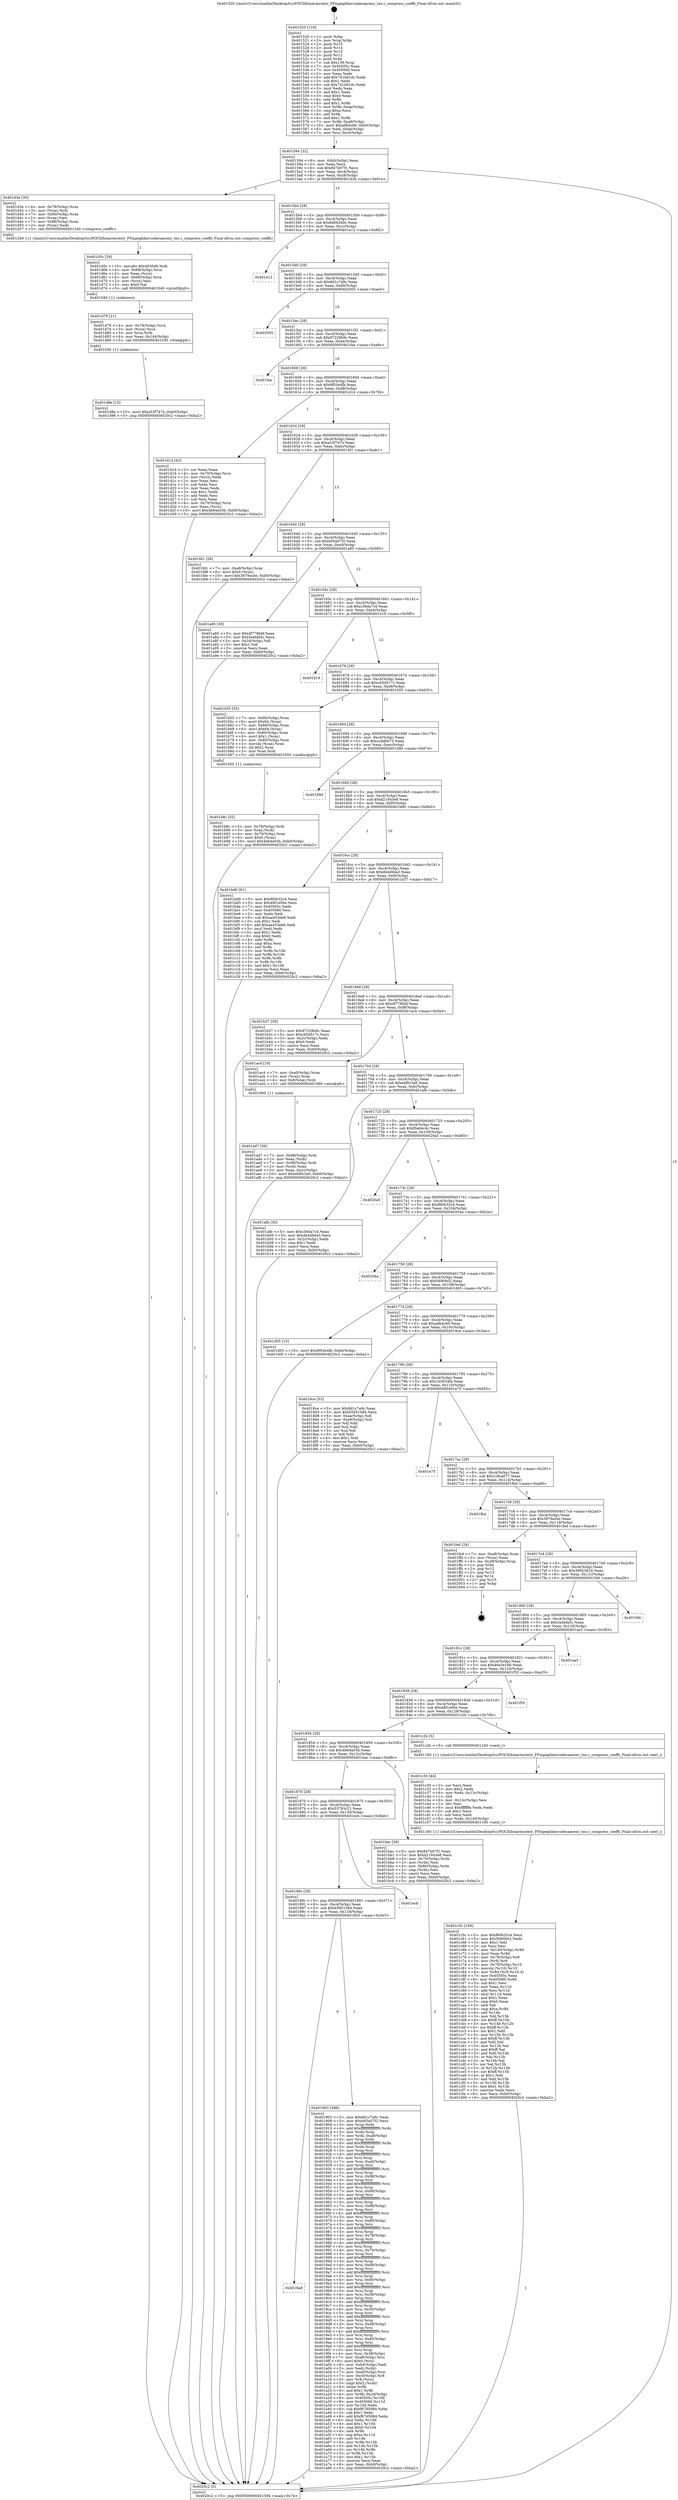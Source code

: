 digraph "0x401520" {
  label = "0x401520 (/mnt/c/Users/mathe/Desktop/tcc/POCII/binaries/extr_FFmpeglibavcodecaacenc_tns.c_compress_coeffs_Final-ollvm.out::main(0))"
  labelloc = "t"
  node[shape=record]

  Entry [label="",width=0.3,height=0.3,shape=circle,fillcolor=black,style=filled]
  "0x401594" [label="{
     0x401594 [32]\l
     | [instrs]\l
     &nbsp;&nbsp;0x401594 \<+6\>: mov -0xb0(%rbp),%eax\l
     &nbsp;&nbsp;0x40159a \<+2\>: mov %eax,%ecx\l
     &nbsp;&nbsp;0x40159c \<+6\>: sub $0x847b07f1,%ecx\l
     &nbsp;&nbsp;0x4015a2 \<+6\>: mov %eax,-0xc4(%rbp)\l
     &nbsp;&nbsp;0x4015a8 \<+6\>: mov %ecx,-0xc8(%rbp)\l
     &nbsp;&nbsp;0x4015ae \<+6\>: je 0000000000401d3e \<main+0x81e\>\l
  }"]
  "0x401d3e" [label="{
     0x401d3e [30]\l
     | [instrs]\l
     &nbsp;&nbsp;0x401d3e \<+4\>: mov -0x78(%rbp),%rax\l
     &nbsp;&nbsp;0x401d42 \<+3\>: mov (%rax),%rdi\l
     &nbsp;&nbsp;0x401d45 \<+7\>: mov -0x90(%rbp),%rax\l
     &nbsp;&nbsp;0x401d4c \<+2\>: mov (%rax),%esi\l
     &nbsp;&nbsp;0x401d4e \<+7\>: mov -0x88(%rbp),%rax\l
     &nbsp;&nbsp;0x401d55 \<+2\>: mov (%rax),%edx\l
     &nbsp;&nbsp;0x401d57 \<+5\>: call 0000000000401240 \<compress_coeffs\>\l
     | [calls]\l
     &nbsp;&nbsp;0x401240 \{1\} (/mnt/c/Users/mathe/Desktop/tcc/POCII/binaries/extr_FFmpeglibavcodecaacenc_tns.c_compress_coeffs_Final-ollvm.out::compress_coeffs)\l
  }"]
  "0x4015b4" [label="{
     0x4015b4 [28]\l
     | [instrs]\l
     &nbsp;&nbsp;0x4015b4 \<+5\>: jmp 00000000004015b9 \<main+0x99\>\l
     &nbsp;&nbsp;0x4015b9 \<+6\>: mov -0xc4(%rbp),%eax\l
     &nbsp;&nbsp;0x4015bf \<+5\>: sub $0x8d062b9c,%eax\l
     &nbsp;&nbsp;0x4015c4 \<+6\>: mov %eax,-0xcc(%rbp)\l
     &nbsp;&nbsp;0x4015ca \<+6\>: je 0000000000401e12 \<main+0x8f2\>\l
  }"]
  Exit [label="",width=0.3,height=0.3,shape=circle,fillcolor=black,style=filled,peripheries=2]
  "0x401e12" [label="{
     0x401e12\l
  }", style=dashed]
  "0x4015d0" [label="{
     0x4015d0 [28]\l
     | [instrs]\l
     &nbsp;&nbsp;0x4015d0 \<+5\>: jmp 00000000004015d5 \<main+0xb5\>\l
     &nbsp;&nbsp;0x4015d5 \<+6\>: mov -0xc4(%rbp),%eax\l
     &nbsp;&nbsp;0x4015db \<+5\>: sub $0x8d1c7a9c,%eax\l
     &nbsp;&nbsp;0x4015e0 \<+6\>: mov %eax,-0xd0(%rbp)\l
     &nbsp;&nbsp;0x4015e6 \<+6\>: je 0000000000402005 \<main+0xae5\>\l
  }"]
  "0x401d8e" [label="{
     0x401d8e [15]\l
     | [instrs]\l
     &nbsp;&nbsp;0x401d8e \<+10\>: movl $0xa53f747e,-0xb0(%rbp)\l
     &nbsp;&nbsp;0x401d98 \<+5\>: jmp 00000000004020c2 \<main+0xba2\>\l
  }"]
  "0x402005" [label="{
     0x402005\l
  }", style=dashed]
  "0x4015ec" [label="{
     0x4015ec [28]\l
     | [instrs]\l
     &nbsp;&nbsp;0x4015ec \<+5\>: jmp 00000000004015f1 \<main+0xd1\>\l
     &nbsp;&nbsp;0x4015f1 \<+6\>: mov -0xc4(%rbp),%eax\l
     &nbsp;&nbsp;0x4015f7 \<+5\>: sub $0x97229b9c,%eax\l
     &nbsp;&nbsp;0x4015fc \<+6\>: mov %eax,-0xd4(%rbp)\l
     &nbsp;&nbsp;0x401602 \<+6\>: je 0000000000401fae \<main+0xa8e\>\l
  }"]
  "0x401d79" [label="{
     0x401d79 [21]\l
     | [instrs]\l
     &nbsp;&nbsp;0x401d79 \<+4\>: mov -0x78(%rbp),%rcx\l
     &nbsp;&nbsp;0x401d7d \<+3\>: mov (%rcx),%rcx\l
     &nbsp;&nbsp;0x401d80 \<+3\>: mov %rcx,%rdi\l
     &nbsp;&nbsp;0x401d83 \<+6\>: mov %eax,-0x144(%rbp)\l
     &nbsp;&nbsp;0x401d89 \<+5\>: call 0000000000401030 \<free@plt\>\l
     | [calls]\l
     &nbsp;&nbsp;0x401030 \{1\} (unknown)\l
  }"]
  "0x401fae" [label="{
     0x401fae\l
  }", style=dashed]
  "0x401608" [label="{
     0x401608 [28]\l
     | [instrs]\l
     &nbsp;&nbsp;0x401608 \<+5\>: jmp 000000000040160d \<main+0xed\>\l
     &nbsp;&nbsp;0x40160d \<+6\>: mov -0xc4(%rbp),%eax\l
     &nbsp;&nbsp;0x401613 \<+5\>: sub $0x9f03e4fb,%eax\l
     &nbsp;&nbsp;0x401618 \<+6\>: mov %eax,-0xd8(%rbp)\l
     &nbsp;&nbsp;0x40161e \<+6\>: je 0000000000401d14 \<main+0x7f4\>\l
  }"]
  "0x401d5c" [label="{
     0x401d5c [29]\l
     | [instrs]\l
     &nbsp;&nbsp;0x401d5c \<+10\>: movabs $0x4030d6,%rdi\l
     &nbsp;&nbsp;0x401d66 \<+4\>: mov -0x68(%rbp),%rcx\l
     &nbsp;&nbsp;0x401d6a \<+2\>: mov %eax,(%rcx)\l
     &nbsp;&nbsp;0x401d6c \<+4\>: mov -0x68(%rbp),%rcx\l
     &nbsp;&nbsp;0x401d70 \<+2\>: mov (%rcx),%esi\l
     &nbsp;&nbsp;0x401d72 \<+2\>: mov $0x0,%al\l
     &nbsp;&nbsp;0x401d74 \<+5\>: call 0000000000401040 \<printf@plt\>\l
     | [calls]\l
     &nbsp;&nbsp;0x401040 \{1\} (unknown)\l
  }"]
  "0x401d14" [label="{
     0x401d14 [42]\l
     | [instrs]\l
     &nbsp;&nbsp;0x401d14 \<+2\>: xor %eax,%eax\l
     &nbsp;&nbsp;0x401d16 \<+4\>: mov -0x70(%rbp),%rcx\l
     &nbsp;&nbsp;0x401d1a \<+2\>: mov (%rcx),%edx\l
     &nbsp;&nbsp;0x401d1c \<+2\>: mov %eax,%esi\l
     &nbsp;&nbsp;0x401d1e \<+2\>: sub %edx,%esi\l
     &nbsp;&nbsp;0x401d20 \<+2\>: mov %eax,%edx\l
     &nbsp;&nbsp;0x401d22 \<+3\>: sub $0x1,%edx\l
     &nbsp;&nbsp;0x401d25 \<+2\>: add %edx,%esi\l
     &nbsp;&nbsp;0x401d27 \<+2\>: sub %esi,%eax\l
     &nbsp;&nbsp;0x401d29 \<+4\>: mov -0x70(%rbp),%rcx\l
     &nbsp;&nbsp;0x401d2d \<+2\>: mov %eax,(%rcx)\l
     &nbsp;&nbsp;0x401d2f \<+10\>: movl $0x4b64a03b,-0xb0(%rbp)\l
     &nbsp;&nbsp;0x401d39 \<+5\>: jmp 00000000004020c2 \<main+0xba2\>\l
  }"]
  "0x401624" [label="{
     0x401624 [28]\l
     | [instrs]\l
     &nbsp;&nbsp;0x401624 \<+5\>: jmp 0000000000401629 \<main+0x109\>\l
     &nbsp;&nbsp;0x401629 \<+6\>: mov -0xc4(%rbp),%eax\l
     &nbsp;&nbsp;0x40162f \<+5\>: sub $0xa53f747e,%eax\l
     &nbsp;&nbsp;0x401634 \<+6\>: mov %eax,-0xdc(%rbp)\l
     &nbsp;&nbsp;0x40163a \<+6\>: je 0000000000401fd1 \<main+0xab1\>\l
  }"]
  "0x401c5c" [label="{
     0x401c5c [169]\l
     | [instrs]\l
     &nbsp;&nbsp;0x401c5c \<+5\>: mov $0xf60632c4,%ecx\l
     &nbsp;&nbsp;0x401c61 \<+5\>: mov $0x5690b02,%edx\l
     &nbsp;&nbsp;0x401c66 \<+3\>: mov $0x1,%dil\l
     &nbsp;&nbsp;0x401c69 \<+2\>: xor %esi,%esi\l
     &nbsp;&nbsp;0x401c6b \<+7\>: mov -0x140(%rbp),%r8d\l
     &nbsp;&nbsp;0x401c72 \<+4\>: imul %eax,%r8d\l
     &nbsp;&nbsp;0x401c76 \<+4\>: mov -0x78(%rbp),%r9\l
     &nbsp;&nbsp;0x401c7a \<+3\>: mov (%r9),%r9\l
     &nbsp;&nbsp;0x401c7d \<+4\>: mov -0x70(%rbp),%r10\l
     &nbsp;&nbsp;0x401c81 \<+3\>: movslq (%r10),%r10\l
     &nbsp;&nbsp;0x401c84 \<+4\>: mov %r8d,(%r9,%r10,4)\l
     &nbsp;&nbsp;0x401c88 \<+7\>: mov 0x40505c,%eax\l
     &nbsp;&nbsp;0x401c8f \<+8\>: mov 0x405060,%r8d\l
     &nbsp;&nbsp;0x401c97 \<+3\>: sub $0x1,%esi\l
     &nbsp;&nbsp;0x401c9a \<+3\>: mov %eax,%r11d\l
     &nbsp;&nbsp;0x401c9d \<+3\>: add %esi,%r11d\l
     &nbsp;&nbsp;0x401ca0 \<+4\>: imul %r11d,%eax\l
     &nbsp;&nbsp;0x401ca4 \<+3\>: and $0x1,%eax\l
     &nbsp;&nbsp;0x401ca7 \<+3\>: cmp $0x0,%eax\l
     &nbsp;&nbsp;0x401caa \<+3\>: sete %bl\l
     &nbsp;&nbsp;0x401cad \<+4\>: cmp $0xa,%r8d\l
     &nbsp;&nbsp;0x401cb1 \<+4\>: setl %r14b\l
     &nbsp;&nbsp;0x401cb5 \<+3\>: mov %bl,%r15b\l
     &nbsp;&nbsp;0x401cb8 \<+4\>: xor $0xff,%r15b\l
     &nbsp;&nbsp;0x401cbc \<+3\>: mov %r14b,%r12b\l
     &nbsp;&nbsp;0x401cbf \<+4\>: xor $0xff,%r12b\l
     &nbsp;&nbsp;0x401cc3 \<+4\>: xor $0x1,%dil\l
     &nbsp;&nbsp;0x401cc7 \<+3\>: mov %r15b,%r13b\l
     &nbsp;&nbsp;0x401cca \<+4\>: and $0xff,%r13b\l
     &nbsp;&nbsp;0x401cce \<+3\>: and %dil,%bl\l
     &nbsp;&nbsp;0x401cd1 \<+3\>: mov %r12b,%al\l
     &nbsp;&nbsp;0x401cd4 \<+2\>: and $0xff,%al\l
     &nbsp;&nbsp;0x401cd6 \<+3\>: and %dil,%r14b\l
     &nbsp;&nbsp;0x401cd9 \<+3\>: or %bl,%r13b\l
     &nbsp;&nbsp;0x401cdc \<+3\>: or %r14b,%al\l
     &nbsp;&nbsp;0x401cdf \<+3\>: xor %al,%r13b\l
     &nbsp;&nbsp;0x401ce2 \<+3\>: or %r12b,%r15b\l
     &nbsp;&nbsp;0x401ce5 \<+4\>: xor $0xff,%r15b\l
     &nbsp;&nbsp;0x401ce9 \<+4\>: or $0x1,%dil\l
     &nbsp;&nbsp;0x401ced \<+3\>: and %dil,%r15b\l
     &nbsp;&nbsp;0x401cf0 \<+3\>: or %r15b,%r13b\l
     &nbsp;&nbsp;0x401cf3 \<+4\>: test $0x1,%r13b\l
     &nbsp;&nbsp;0x401cf7 \<+3\>: cmovne %edx,%ecx\l
     &nbsp;&nbsp;0x401cfa \<+6\>: mov %ecx,-0xb0(%rbp)\l
     &nbsp;&nbsp;0x401d00 \<+5\>: jmp 00000000004020c2 \<main+0xba2\>\l
  }"]
  "0x401fd1" [label="{
     0x401fd1 [28]\l
     | [instrs]\l
     &nbsp;&nbsp;0x401fd1 \<+7\>: mov -0xa8(%rbp),%rax\l
     &nbsp;&nbsp;0x401fd8 \<+6\>: movl $0x0,(%rax)\l
     &nbsp;&nbsp;0x401fde \<+10\>: movl $0x3879acbe,-0xb0(%rbp)\l
     &nbsp;&nbsp;0x401fe8 \<+5\>: jmp 00000000004020c2 \<main+0xba2\>\l
  }"]
  "0x401640" [label="{
     0x401640 [28]\l
     | [instrs]\l
     &nbsp;&nbsp;0x401640 \<+5\>: jmp 0000000000401645 \<main+0x125\>\l
     &nbsp;&nbsp;0x401645 \<+6\>: mov -0xc4(%rbp),%eax\l
     &nbsp;&nbsp;0x40164b \<+5\>: sub $0xb05a07f2,%eax\l
     &nbsp;&nbsp;0x401650 \<+6\>: mov %eax,-0xe0(%rbp)\l
     &nbsp;&nbsp;0x401656 \<+6\>: je 0000000000401a85 \<main+0x565\>\l
  }"]
  "0x401c30" [label="{
     0x401c30 [44]\l
     | [instrs]\l
     &nbsp;&nbsp;0x401c30 \<+2\>: xor %ecx,%ecx\l
     &nbsp;&nbsp;0x401c32 \<+5\>: mov $0x2,%edx\l
     &nbsp;&nbsp;0x401c37 \<+6\>: mov %edx,-0x13c(%rbp)\l
     &nbsp;&nbsp;0x401c3d \<+1\>: cltd\l
     &nbsp;&nbsp;0x401c3e \<+6\>: mov -0x13c(%rbp),%esi\l
     &nbsp;&nbsp;0x401c44 \<+2\>: idiv %esi\l
     &nbsp;&nbsp;0x401c46 \<+6\>: imul $0xfffffffe,%edx,%edx\l
     &nbsp;&nbsp;0x401c4c \<+3\>: sub $0x1,%ecx\l
     &nbsp;&nbsp;0x401c4f \<+2\>: sub %ecx,%edx\l
     &nbsp;&nbsp;0x401c51 \<+6\>: mov %edx,-0x140(%rbp)\l
     &nbsp;&nbsp;0x401c57 \<+5\>: call 0000000000401160 \<next_i\>\l
     | [calls]\l
     &nbsp;&nbsp;0x401160 \{1\} (/mnt/c/Users/mathe/Desktop/tcc/POCII/binaries/extr_FFmpeglibavcodecaacenc_tns.c_compress_coeffs_Final-ollvm.out::next_i)\l
  }"]
  "0x401a85" [label="{
     0x401a85 [30]\l
     | [instrs]\l
     &nbsp;&nbsp;0x401a85 \<+5\>: mov $0xdf778bbf,%eax\l
     &nbsp;&nbsp;0x401a8a \<+5\>: mov $0x3a4bfa5c,%ecx\l
     &nbsp;&nbsp;0x401a8f \<+3\>: mov -0x2d(%rbp),%dl\l
     &nbsp;&nbsp;0x401a92 \<+3\>: test $0x1,%dl\l
     &nbsp;&nbsp;0x401a95 \<+3\>: cmovne %ecx,%eax\l
     &nbsp;&nbsp;0x401a98 \<+6\>: mov %eax,-0xb0(%rbp)\l
     &nbsp;&nbsp;0x401a9e \<+5\>: jmp 00000000004020c2 \<main+0xba2\>\l
  }"]
  "0x40165c" [label="{
     0x40165c [28]\l
     | [instrs]\l
     &nbsp;&nbsp;0x40165c \<+5\>: jmp 0000000000401661 \<main+0x141\>\l
     &nbsp;&nbsp;0x401661 \<+6\>: mov -0xc4(%rbp),%eax\l
     &nbsp;&nbsp;0x401667 \<+5\>: sub $0xc36da7c4,%eax\l
     &nbsp;&nbsp;0x40166c \<+6\>: mov %eax,-0xe4(%rbp)\l
     &nbsp;&nbsp;0x401672 \<+6\>: je 0000000000401b19 \<main+0x5f9\>\l
  }"]
  "0x401b8c" [label="{
     0x401b8c [32]\l
     | [instrs]\l
     &nbsp;&nbsp;0x401b8c \<+4\>: mov -0x78(%rbp),%rdi\l
     &nbsp;&nbsp;0x401b90 \<+3\>: mov %rax,(%rdi)\l
     &nbsp;&nbsp;0x401b93 \<+4\>: mov -0x70(%rbp),%rax\l
     &nbsp;&nbsp;0x401b97 \<+6\>: movl $0x0,(%rax)\l
     &nbsp;&nbsp;0x401b9d \<+10\>: movl $0x4b64a03b,-0xb0(%rbp)\l
     &nbsp;&nbsp;0x401ba7 \<+5\>: jmp 00000000004020c2 \<main+0xba2\>\l
  }"]
  "0x401b19" [label="{
     0x401b19\l
  }", style=dashed]
  "0x401678" [label="{
     0x401678 [28]\l
     | [instrs]\l
     &nbsp;&nbsp;0x401678 \<+5\>: jmp 000000000040167d \<main+0x15d\>\l
     &nbsp;&nbsp;0x40167d \<+6\>: mov -0xc4(%rbp),%eax\l
     &nbsp;&nbsp;0x401683 \<+5\>: sub $0xc65d517c,%eax\l
     &nbsp;&nbsp;0x401688 \<+6\>: mov %eax,-0xe8(%rbp)\l
     &nbsp;&nbsp;0x40168e \<+6\>: je 0000000000401b55 \<main+0x635\>\l
  }"]
  "0x401ad7" [label="{
     0x401ad7 [36]\l
     | [instrs]\l
     &nbsp;&nbsp;0x401ad7 \<+7\>: mov -0x98(%rbp),%rdi\l
     &nbsp;&nbsp;0x401ade \<+2\>: mov %eax,(%rdi)\l
     &nbsp;&nbsp;0x401ae0 \<+7\>: mov -0x98(%rbp),%rdi\l
     &nbsp;&nbsp;0x401ae7 \<+2\>: mov (%rdi),%eax\l
     &nbsp;&nbsp;0x401ae9 \<+3\>: mov %eax,-0x2c(%rbp)\l
     &nbsp;&nbsp;0x401aec \<+10\>: movl $0xebf0c3a0,-0xb0(%rbp)\l
     &nbsp;&nbsp;0x401af6 \<+5\>: jmp 00000000004020c2 \<main+0xba2\>\l
  }"]
  "0x401b55" [label="{
     0x401b55 [55]\l
     | [instrs]\l
     &nbsp;&nbsp;0x401b55 \<+7\>: mov -0x90(%rbp),%rax\l
     &nbsp;&nbsp;0x401b5c \<+6\>: movl $0x64,(%rax)\l
     &nbsp;&nbsp;0x401b62 \<+7\>: mov -0x88(%rbp),%rax\l
     &nbsp;&nbsp;0x401b69 \<+6\>: movl $0x64,(%rax)\l
     &nbsp;&nbsp;0x401b6f \<+4\>: mov -0x80(%rbp),%rax\l
     &nbsp;&nbsp;0x401b73 \<+6\>: movl $0x1,(%rax)\l
     &nbsp;&nbsp;0x401b79 \<+4\>: mov -0x80(%rbp),%rax\l
     &nbsp;&nbsp;0x401b7d \<+3\>: movslq (%rax),%rax\l
     &nbsp;&nbsp;0x401b80 \<+4\>: shl $0x2,%rax\l
     &nbsp;&nbsp;0x401b84 \<+3\>: mov %rax,%rdi\l
     &nbsp;&nbsp;0x401b87 \<+5\>: call 0000000000401050 \<malloc@plt\>\l
     | [calls]\l
     &nbsp;&nbsp;0x401050 \{1\} (unknown)\l
  }"]
  "0x401694" [label="{
     0x401694 [28]\l
     | [instrs]\l
     &nbsp;&nbsp;0x401694 \<+5\>: jmp 0000000000401699 \<main+0x179\>\l
     &nbsp;&nbsp;0x401699 \<+6\>: mov -0xc4(%rbp),%eax\l
     &nbsp;&nbsp;0x40169f \<+5\>: sub $0xccddbb73,%eax\l
     &nbsp;&nbsp;0x4016a4 \<+6\>: mov %eax,-0xec(%rbp)\l
     &nbsp;&nbsp;0x4016aa \<+6\>: je 0000000000401d9d \<main+0x87d\>\l
  }"]
  "0x4018a8" [label="{
     0x4018a8\l
  }", style=dashed]
  "0x401d9d" [label="{
     0x401d9d\l
  }", style=dashed]
  "0x4016b0" [label="{
     0x4016b0 [28]\l
     | [instrs]\l
     &nbsp;&nbsp;0x4016b0 \<+5\>: jmp 00000000004016b5 \<main+0x195\>\l
     &nbsp;&nbsp;0x4016b5 \<+6\>: mov -0xc4(%rbp),%eax\l
     &nbsp;&nbsp;0x4016bb \<+5\>: sub $0xd21943e8,%eax\l
     &nbsp;&nbsp;0x4016c0 \<+6\>: mov %eax,-0xf0(%rbp)\l
     &nbsp;&nbsp;0x4016c6 \<+6\>: je 0000000000401bd0 \<main+0x6b0\>\l
  }"]
  "0x401903" [label="{
     0x401903 [386]\l
     | [instrs]\l
     &nbsp;&nbsp;0x401903 \<+5\>: mov $0x8d1c7a9c,%eax\l
     &nbsp;&nbsp;0x401908 \<+5\>: mov $0xb05a07f2,%ecx\l
     &nbsp;&nbsp;0x40190d \<+3\>: mov %rsp,%rdx\l
     &nbsp;&nbsp;0x401910 \<+4\>: add $0xfffffffffffffff0,%rdx\l
     &nbsp;&nbsp;0x401914 \<+3\>: mov %rdx,%rsp\l
     &nbsp;&nbsp;0x401917 \<+7\>: mov %rdx,-0xa8(%rbp)\l
     &nbsp;&nbsp;0x40191e \<+3\>: mov %rsp,%rdx\l
     &nbsp;&nbsp;0x401921 \<+4\>: add $0xfffffffffffffff0,%rdx\l
     &nbsp;&nbsp;0x401925 \<+3\>: mov %rdx,%rsp\l
     &nbsp;&nbsp;0x401928 \<+3\>: mov %rsp,%rsi\l
     &nbsp;&nbsp;0x40192b \<+4\>: add $0xfffffffffffffff0,%rsi\l
     &nbsp;&nbsp;0x40192f \<+3\>: mov %rsi,%rsp\l
     &nbsp;&nbsp;0x401932 \<+7\>: mov %rsi,-0xa0(%rbp)\l
     &nbsp;&nbsp;0x401939 \<+3\>: mov %rsp,%rsi\l
     &nbsp;&nbsp;0x40193c \<+4\>: add $0xfffffffffffffff0,%rsi\l
     &nbsp;&nbsp;0x401940 \<+3\>: mov %rsi,%rsp\l
     &nbsp;&nbsp;0x401943 \<+7\>: mov %rsi,-0x98(%rbp)\l
     &nbsp;&nbsp;0x40194a \<+3\>: mov %rsp,%rsi\l
     &nbsp;&nbsp;0x40194d \<+4\>: add $0xfffffffffffffff0,%rsi\l
     &nbsp;&nbsp;0x401951 \<+3\>: mov %rsi,%rsp\l
     &nbsp;&nbsp;0x401954 \<+7\>: mov %rsi,-0x90(%rbp)\l
     &nbsp;&nbsp;0x40195b \<+3\>: mov %rsp,%rsi\l
     &nbsp;&nbsp;0x40195e \<+4\>: add $0xfffffffffffffff0,%rsi\l
     &nbsp;&nbsp;0x401962 \<+3\>: mov %rsi,%rsp\l
     &nbsp;&nbsp;0x401965 \<+7\>: mov %rsi,-0x88(%rbp)\l
     &nbsp;&nbsp;0x40196c \<+3\>: mov %rsp,%rsi\l
     &nbsp;&nbsp;0x40196f \<+4\>: add $0xfffffffffffffff0,%rsi\l
     &nbsp;&nbsp;0x401973 \<+3\>: mov %rsi,%rsp\l
     &nbsp;&nbsp;0x401976 \<+4\>: mov %rsi,-0x80(%rbp)\l
     &nbsp;&nbsp;0x40197a \<+3\>: mov %rsp,%rsi\l
     &nbsp;&nbsp;0x40197d \<+4\>: add $0xfffffffffffffff0,%rsi\l
     &nbsp;&nbsp;0x401981 \<+3\>: mov %rsi,%rsp\l
     &nbsp;&nbsp;0x401984 \<+4\>: mov %rsi,-0x78(%rbp)\l
     &nbsp;&nbsp;0x401988 \<+3\>: mov %rsp,%rsi\l
     &nbsp;&nbsp;0x40198b \<+4\>: add $0xfffffffffffffff0,%rsi\l
     &nbsp;&nbsp;0x40198f \<+3\>: mov %rsi,%rsp\l
     &nbsp;&nbsp;0x401992 \<+4\>: mov %rsi,-0x70(%rbp)\l
     &nbsp;&nbsp;0x401996 \<+3\>: mov %rsp,%rsi\l
     &nbsp;&nbsp;0x401999 \<+4\>: add $0xfffffffffffffff0,%rsi\l
     &nbsp;&nbsp;0x40199d \<+3\>: mov %rsi,%rsp\l
     &nbsp;&nbsp;0x4019a0 \<+4\>: mov %rsi,-0x68(%rbp)\l
     &nbsp;&nbsp;0x4019a4 \<+3\>: mov %rsp,%rsi\l
     &nbsp;&nbsp;0x4019a7 \<+4\>: add $0xfffffffffffffff0,%rsi\l
     &nbsp;&nbsp;0x4019ab \<+3\>: mov %rsi,%rsp\l
     &nbsp;&nbsp;0x4019ae \<+4\>: mov %rsi,-0x60(%rbp)\l
     &nbsp;&nbsp;0x4019b2 \<+3\>: mov %rsp,%rsi\l
     &nbsp;&nbsp;0x4019b5 \<+4\>: add $0xfffffffffffffff0,%rsi\l
     &nbsp;&nbsp;0x4019b9 \<+3\>: mov %rsi,%rsp\l
     &nbsp;&nbsp;0x4019bc \<+4\>: mov %rsi,-0x58(%rbp)\l
     &nbsp;&nbsp;0x4019c0 \<+3\>: mov %rsp,%rsi\l
     &nbsp;&nbsp;0x4019c3 \<+4\>: add $0xfffffffffffffff0,%rsi\l
     &nbsp;&nbsp;0x4019c7 \<+3\>: mov %rsi,%rsp\l
     &nbsp;&nbsp;0x4019ca \<+4\>: mov %rsi,-0x50(%rbp)\l
     &nbsp;&nbsp;0x4019ce \<+3\>: mov %rsp,%rsi\l
     &nbsp;&nbsp;0x4019d1 \<+4\>: add $0xfffffffffffffff0,%rsi\l
     &nbsp;&nbsp;0x4019d5 \<+3\>: mov %rsi,%rsp\l
     &nbsp;&nbsp;0x4019d8 \<+4\>: mov %rsi,-0x48(%rbp)\l
     &nbsp;&nbsp;0x4019dc \<+3\>: mov %rsp,%rsi\l
     &nbsp;&nbsp;0x4019df \<+4\>: add $0xfffffffffffffff0,%rsi\l
     &nbsp;&nbsp;0x4019e3 \<+3\>: mov %rsi,%rsp\l
     &nbsp;&nbsp;0x4019e6 \<+4\>: mov %rsi,-0x40(%rbp)\l
     &nbsp;&nbsp;0x4019ea \<+3\>: mov %rsp,%rsi\l
     &nbsp;&nbsp;0x4019ed \<+4\>: add $0xfffffffffffffff0,%rsi\l
     &nbsp;&nbsp;0x4019f1 \<+3\>: mov %rsi,%rsp\l
     &nbsp;&nbsp;0x4019f4 \<+4\>: mov %rsi,-0x38(%rbp)\l
     &nbsp;&nbsp;0x4019f8 \<+7\>: mov -0xa8(%rbp),%rsi\l
     &nbsp;&nbsp;0x4019ff \<+6\>: movl $0x0,(%rsi)\l
     &nbsp;&nbsp;0x401a05 \<+6\>: mov -0xb4(%rbp),%edi\l
     &nbsp;&nbsp;0x401a0b \<+2\>: mov %edi,(%rdx)\l
     &nbsp;&nbsp;0x401a0d \<+7\>: mov -0xa0(%rbp),%rsi\l
     &nbsp;&nbsp;0x401a14 \<+7\>: mov -0xc0(%rbp),%r8\l
     &nbsp;&nbsp;0x401a1b \<+3\>: mov %r8,(%rsi)\l
     &nbsp;&nbsp;0x401a1e \<+3\>: cmpl $0x2,(%rdx)\l
     &nbsp;&nbsp;0x401a21 \<+4\>: setne %r9b\l
     &nbsp;&nbsp;0x401a25 \<+4\>: and $0x1,%r9b\l
     &nbsp;&nbsp;0x401a29 \<+4\>: mov %r9b,-0x2d(%rbp)\l
     &nbsp;&nbsp;0x401a2d \<+8\>: mov 0x40505c,%r10d\l
     &nbsp;&nbsp;0x401a35 \<+8\>: mov 0x405060,%r11d\l
     &nbsp;&nbsp;0x401a3d \<+3\>: mov %r10d,%ebx\l
     &nbsp;&nbsp;0x401a40 \<+6\>: sub $0xf67d5084,%ebx\l
     &nbsp;&nbsp;0x401a46 \<+3\>: sub $0x1,%ebx\l
     &nbsp;&nbsp;0x401a49 \<+6\>: add $0xf67d5084,%ebx\l
     &nbsp;&nbsp;0x401a4f \<+4\>: imul %ebx,%r10d\l
     &nbsp;&nbsp;0x401a53 \<+4\>: and $0x1,%r10d\l
     &nbsp;&nbsp;0x401a57 \<+4\>: cmp $0x0,%r10d\l
     &nbsp;&nbsp;0x401a5b \<+4\>: sete %r9b\l
     &nbsp;&nbsp;0x401a5f \<+4\>: cmp $0xa,%r11d\l
     &nbsp;&nbsp;0x401a63 \<+4\>: setl %r14b\l
     &nbsp;&nbsp;0x401a67 \<+3\>: mov %r9b,%r15b\l
     &nbsp;&nbsp;0x401a6a \<+3\>: and %r14b,%r15b\l
     &nbsp;&nbsp;0x401a6d \<+3\>: xor %r14b,%r9b\l
     &nbsp;&nbsp;0x401a70 \<+3\>: or %r9b,%r15b\l
     &nbsp;&nbsp;0x401a73 \<+4\>: test $0x1,%r15b\l
     &nbsp;&nbsp;0x401a77 \<+3\>: cmovne %ecx,%eax\l
     &nbsp;&nbsp;0x401a7a \<+6\>: mov %eax,-0xb0(%rbp)\l
     &nbsp;&nbsp;0x401a80 \<+5\>: jmp 00000000004020c2 \<main+0xba2\>\l
  }"]
  "0x401bd0" [label="{
     0x401bd0 [91]\l
     | [instrs]\l
     &nbsp;&nbsp;0x401bd0 \<+5\>: mov $0xf60632c4,%eax\l
     &nbsp;&nbsp;0x401bd5 \<+5\>: mov $0x48f1e00e,%ecx\l
     &nbsp;&nbsp;0x401bda \<+7\>: mov 0x40505c,%edx\l
     &nbsp;&nbsp;0x401be1 \<+7\>: mov 0x405060,%esi\l
     &nbsp;&nbsp;0x401be8 \<+2\>: mov %edx,%edi\l
     &nbsp;&nbsp;0x401bea \<+6\>: sub $0xaa453eb6,%edi\l
     &nbsp;&nbsp;0x401bf0 \<+3\>: sub $0x1,%edi\l
     &nbsp;&nbsp;0x401bf3 \<+6\>: add $0xaa453eb6,%edi\l
     &nbsp;&nbsp;0x401bf9 \<+3\>: imul %edi,%edx\l
     &nbsp;&nbsp;0x401bfc \<+3\>: and $0x1,%edx\l
     &nbsp;&nbsp;0x401bff \<+3\>: cmp $0x0,%edx\l
     &nbsp;&nbsp;0x401c02 \<+4\>: sete %r8b\l
     &nbsp;&nbsp;0x401c06 \<+3\>: cmp $0xa,%esi\l
     &nbsp;&nbsp;0x401c09 \<+4\>: setl %r9b\l
     &nbsp;&nbsp;0x401c0d \<+3\>: mov %r8b,%r10b\l
     &nbsp;&nbsp;0x401c10 \<+3\>: and %r9b,%r10b\l
     &nbsp;&nbsp;0x401c13 \<+3\>: xor %r9b,%r8b\l
     &nbsp;&nbsp;0x401c16 \<+3\>: or %r8b,%r10b\l
     &nbsp;&nbsp;0x401c19 \<+4\>: test $0x1,%r10b\l
     &nbsp;&nbsp;0x401c1d \<+3\>: cmovne %ecx,%eax\l
     &nbsp;&nbsp;0x401c20 \<+6\>: mov %eax,-0xb0(%rbp)\l
     &nbsp;&nbsp;0x401c26 \<+5\>: jmp 00000000004020c2 \<main+0xba2\>\l
  }"]
  "0x4016cc" [label="{
     0x4016cc [28]\l
     | [instrs]\l
     &nbsp;&nbsp;0x4016cc \<+5\>: jmp 00000000004016d1 \<main+0x1b1\>\l
     &nbsp;&nbsp;0x4016d1 \<+6\>: mov -0xc4(%rbp),%eax\l
     &nbsp;&nbsp;0x4016d7 \<+5\>: sub $0xdb446da3,%eax\l
     &nbsp;&nbsp;0x4016dc \<+6\>: mov %eax,-0xf4(%rbp)\l
     &nbsp;&nbsp;0x4016e2 \<+6\>: je 0000000000401b37 \<main+0x617\>\l
  }"]
  "0x40188c" [label="{
     0x40188c [28]\l
     | [instrs]\l
     &nbsp;&nbsp;0x40188c \<+5\>: jmp 0000000000401891 \<main+0x371\>\l
     &nbsp;&nbsp;0x401891 \<+6\>: mov -0xc4(%rbp),%eax\l
     &nbsp;&nbsp;0x401897 \<+5\>: sub $0x65951084,%eax\l
     &nbsp;&nbsp;0x40189c \<+6\>: mov %eax,-0x134(%rbp)\l
     &nbsp;&nbsp;0x4018a2 \<+6\>: je 0000000000401903 \<main+0x3e3\>\l
  }"]
  "0x401b37" [label="{
     0x401b37 [30]\l
     | [instrs]\l
     &nbsp;&nbsp;0x401b37 \<+5\>: mov $0x97229b9c,%eax\l
     &nbsp;&nbsp;0x401b3c \<+5\>: mov $0xc65d517c,%ecx\l
     &nbsp;&nbsp;0x401b41 \<+3\>: mov -0x2c(%rbp),%edx\l
     &nbsp;&nbsp;0x401b44 \<+3\>: cmp $0x0,%edx\l
     &nbsp;&nbsp;0x401b47 \<+3\>: cmove %ecx,%eax\l
     &nbsp;&nbsp;0x401b4a \<+6\>: mov %eax,-0xb0(%rbp)\l
     &nbsp;&nbsp;0x401b50 \<+5\>: jmp 00000000004020c2 \<main+0xba2\>\l
  }"]
  "0x4016e8" [label="{
     0x4016e8 [28]\l
     | [instrs]\l
     &nbsp;&nbsp;0x4016e8 \<+5\>: jmp 00000000004016ed \<main+0x1cd\>\l
     &nbsp;&nbsp;0x4016ed \<+6\>: mov -0xc4(%rbp),%eax\l
     &nbsp;&nbsp;0x4016f3 \<+5\>: sub $0xdf778bbf,%eax\l
     &nbsp;&nbsp;0x4016f8 \<+6\>: mov %eax,-0xf8(%rbp)\l
     &nbsp;&nbsp;0x4016fe \<+6\>: je 0000000000401ac4 \<main+0x5a4\>\l
  }"]
  "0x401ecb" [label="{
     0x401ecb\l
  }", style=dashed]
  "0x401ac4" [label="{
     0x401ac4 [19]\l
     | [instrs]\l
     &nbsp;&nbsp;0x401ac4 \<+7\>: mov -0xa0(%rbp),%rax\l
     &nbsp;&nbsp;0x401acb \<+3\>: mov (%rax),%rax\l
     &nbsp;&nbsp;0x401ace \<+4\>: mov 0x8(%rax),%rdi\l
     &nbsp;&nbsp;0x401ad2 \<+5\>: call 0000000000401060 \<atoi@plt\>\l
     | [calls]\l
     &nbsp;&nbsp;0x401060 \{1\} (unknown)\l
  }"]
  "0x401704" [label="{
     0x401704 [28]\l
     | [instrs]\l
     &nbsp;&nbsp;0x401704 \<+5\>: jmp 0000000000401709 \<main+0x1e9\>\l
     &nbsp;&nbsp;0x401709 \<+6\>: mov -0xc4(%rbp),%eax\l
     &nbsp;&nbsp;0x40170f \<+5\>: sub $0xebf0c3a0,%eax\l
     &nbsp;&nbsp;0x401714 \<+6\>: mov %eax,-0xfc(%rbp)\l
     &nbsp;&nbsp;0x40171a \<+6\>: je 0000000000401afb \<main+0x5db\>\l
  }"]
  "0x401870" [label="{
     0x401870 [28]\l
     | [instrs]\l
     &nbsp;&nbsp;0x401870 \<+5\>: jmp 0000000000401875 \<main+0x355\>\l
     &nbsp;&nbsp;0x401875 \<+6\>: mov -0xc4(%rbp),%eax\l
     &nbsp;&nbsp;0x40187b \<+5\>: sub $0x53793c21,%eax\l
     &nbsp;&nbsp;0x401880 \<+6\>: mov %eax,-0x130(%rbp)\l
     &nbsp;&nbsp;0x401886 \<+6\>: je 0000000000401ecb \<main+0x9ab\>\l
  }"]
  "0x401afb" [label="{
     0x401afb [30]\l
     | [instrs]\l
     &nbsp;&nbsp;0x401afb \<+5\>: mov $0xc36da7c4,%eax\l
     &nbsp;&nbsp;0x401b00 \<+5\>: mov $0xdb446da3,%ecx\l
     &nbsp;&nbsp;0x401b05 \<+3\>: mov -0x2c(%rbp),%edx\l
     &nbsp;&nbsp;0x401b08 \<+3\>: cmp $0x1,%edx\l
     &nbsp;&nbsp;0x401b0b \<+3\>: cmovl %ecx,%eax\l
     &nbsp;&nbsp;0x401b0e \<+6\>: mov %eax,-0xb0(%rbp)\l
     &nbsp;&nbsp;0x401b14 \<+5\>: jmp 00000000004020c2 \<main+0xba2\>\l
  }"]
  "0x401720" [label="{
     0x401720 [28]\l
     | [instrs]\l
     &nbsp;&nbsp;0x401720 \<+5\>: jmp 0000000000401725 \<main+0x205\>\l
     &nbsp;&nbsp;0x401725 \<+6\>: mov -0xc4(%rbp),%eax\l
     &nbsp;&nbsp;0x40172b \<+5\>: sub $0xf0a64c4c,%eax\l
     &nbsp;&nbsp;0x401730 \<+6\>: mov %eax,-0x100(%rbp)\l
     &nbsp;&nbsp;0x401736 \<+6\>: je 00000000004020a5 \<main+0xb85\>\l
  }"]
  "0x401bac" [label="{
     0x401bac [36]\l
     | [instrs]\l
     &nbsp;&nbsp;0x401bac \<+5\>: mov $0x847b07f1,%eax\l
     &nbsp;&nbsp;0x401bb1 \<+5\>: mov $0xd21943e8,%ecx\l
     &nbsp;&nbsp;0x401bb6 \<+4\>: mov -0x70(%rbp),%rdx\l
     &nbsp;&nbsp;0x401bba \<+2\>: mov (%rdx),%esi\l
     &nbsp;&nbsp;0x401bbc \<+4\>: mov -0x80(%rbp),%rdx\l
     &nbsp;&nbsp;0x401bc0 \<+2\>: cmp (%rdx),%esi\l
     &nbsp;&nbsp;0x401bc2 \<+3\>: cmovl %ecx,%eax\l
     &nbsp;&nbsp;0x401bc5 \<+6\>: mov %eax,-0xb0(%rbp)\l
     &nbsp;&nbsp;0x401bcb \<+5\>: jmp 00000000004020c2 \<main+0xba2\>\l
  }"]
  "0x4020a5" [label="{
     0x4020a5\l
  }", style=dashed]
  "0x40173c" [label="{
     0x40173c [28]\l
     | [instrs]\l
     &nbsp;&nbsp;0x40173c \<+5\>: jmp 0000000000401741 \<main+0x221\>\l
     &nbsp;&nbsp;0x401741 \<+6\>: mov -0xc4(%rbp),%eax\l
     &nbsp;&nbsp;0x401747 \<+5\>: sub $0xf60632c4,%eax\l
     &nbsp;&nbsp;0x40174c \<+6\>: mov %eax,-0x104(%rbp)\l
     &nbsp;&nbsp;0x401752 \<+6\>: je 000000000040204a \<main+0xb2a\>\l
  }"]
  "0x401854" [label="{
     0x401854 [28]\l
     | [instrs]\l
     &nbsp;&nbsp;0x401854 \<+5\>: jmp 0000000000401859 \<main+0x339\>\l
     &nbsp;&nbsp;0x401859 \<+6\>: mov -0xc4(%rbp),%eax\l
     &nbsp;&nbsp;0x40185f \<+5\>: sub $0x4b64a03b,%eax\l
     &nbsp;&nbsp;0x401864 \<+6\>: mov %eax,-0x12c(%rbp)\l
     &nbsp;&nbsp;0x40186a \<+6\>: je 0000000000401bac \<main+0x68c\>\l
  }"]
  "0x40204a" [label="{
     0x40204a\l
  }", style=dashed]
  "0x401758" [label="{
     0x401758 [28]\l
     | [instrs]\l
     &nbsp;&nbsp;0x401758 \<+5\>: jmp 000000000040175d \<main+0x23d\>\l
     &nbsp;&nbsp;0x40175d \<+6\>: mov -0xc4(%rbp),%eax\l
     &nbsp;&nbsp;0x401763 \<+5\>: sub $0x5690b02,%eax\l
     &nbsp;&nbsp;0x401768 \<+6\>: mov %eax,-0x108(%rbp)\l
     &nbsp;&nbsp;0x40176e \<+6\>: je 0000000000401d05 \<main+0x7e5\>\l
  }"]
  "0x401c2b" [label="{
     0x401c2b [5]\l
     | [instrs]\l
     &nbsp;&nbsp;0x401c2b \<+5\>: call 0000000000401160 \<next_i\>\l
     | [calls]\l
     &nbsp;&nbsp;0x401160 \{1\} (/mnt/c/Users/mathe/Desktop/tcc/POCII/binaries/extr_FFmpeglibavcodecaacenc_tns.c_compress_coeffs_Final-ollvm.out::next_i)\l
  }"]
  "0x401d05" [label="{
     0x401d05 [15]\l
     | [instrs]\l
     &nbsp;&nbsp;0x401d05 \<+10\>: movl $0x9f03e4fb,-0xb0(%rbp)\l
     &nbsp;&nbsp;0x401d0f \<+5\>: jmp 00000000004020c2 \<main+0xba2\>\l
  }"]
  "0x401774" [label="{
     0x401774 [28]\l
     | [instrs]\l
     &nbsp;&nbsp;0x401774 \<+5\>: jmp 0000000000401779 \<main+0x259\>\l
     &nbsp;&nbsp;0x401779 \<+6\>: mov -0xc4(%rbp),%eax\l
     &nbsp;&nbsp;0x40177f \<+5\>: sub $0xa9b4c60,%eax\l
     &nbsp;&nbsp;0x401784 \<+6\>: mov %eax,-0x10c(%rbp)\l
     &nbsp;&nbsp;0x40178a \<+6\>: je 00000000004018ce \<main+0x3ae\>\l
  }"]
  "0x401838" [label="{
     0x401838 [28]\l
     | [instrs]\l
     &nbsp;&nbsp;0x401838 \<+5\>: jmp 000000000040183d \<main+0x31d\>\l
     &nbsp;&nbsp;0x40183d \<+6\>: mov -0xc4(%rbp),%eax\l
     &nbsp;&nbsp;0x401843 \<+5\>: sub $0x48f1e00e,%eax\l
     &nbsp;&nbsp;0x401848 \<+6\>: mov %eax,-0x128(%rbp)\l
     &nbsp;&nbsp;0x40184e \<+6\>: je 0000000000401c2b \<main+0x70b\>\l
  }"]
  "0x4018ce" [label="{
     0x4018ce [53]\l
     | [instrs]\l
     &nbsp;&nbsp;0x4018ce \<+5\>: mov $0x8d1c7a9c,%eax\l
     &nbsp;&nbsp;0x4018d3 \<+5\>: mov $0x65951084,%ecx\l
     &nbsp;&nbsp;0x4018d8 \<+6\>: mov -0xaa(%rbp),%dl\l
     &nbsp;&nbsp;0x4018de \<+7\>: mov -0xa9(%rbp),%sil\l
     &nbsp;&nbsp;0x4018e5 \<+3\>: mov %dl,%dil\l
     &nbsp;&nbsp;0x4018e8 \<+3\>: and %sil,%dil\l
     &nbsp;&nbsp;0x4018eb \<+3\>: xor %sil,%dl\l
     &nbsp;&nbsp;0x4018ee \<+3\>: or %dl,%dil\l
     &nbsp;&nbsp;0x4018f1 \<+4\>: test $0x1,%dil\l
     &nbsp;&nbsp;0x4018f5 \<+3\>: cmovne %ecx,%eax\l
     &nbsp;&nbsp;0x4018f8 \<+6\>: mov %eax,-0xb0(%rbp)\l
     &nbsp;&nbsp;0x4018fe \<+5\>: jmp 00000000004020c2 \<main+0xba2\>\l
  }"]
  "0x401790" [label="{
     0x401790 [28]\l
     | [instrs]\l
     &nbsp;&nbsp;0x401790 \<+5\>: jmp 0000000000401795 \<main+0x275\>\l
     &nbsp;&nbsp;0x401795 \<+6\>: mov -0xc4(%rbp),%eax\l
     &nbsp;&nbsp;0x40179b \<+5\>: sub $0x1b5634fe,%eax\l
     &nbsp;&nbsp;0x4017a0 \<+6\>: mov %eax,-0x110(%rbp)\l
     &nbsp;&nbsp;0x4017a6 \<+6\>: je 0000000000401e75 \<main+0x955\>\l
  }"]
  "0x4020c2" [label="{
     0x4020c2 [5]\l
     | [instrs]\l
     &nbsp;&nbsp;0x4020c2 \<+5\>: jmp 0000000000401594 \<main+0x74\>\l
  }"]
  "0x401520" [label="{
     0x401520 [116]\l
     | [instrs]\l
     &nbsp;&nbsp;0x401520 \<+1\>: push %rbp\l
     &nbsp;&nbsp;0x401521 \<+3\>: mov %rsp,%rbp\l
     &nbsp;&nbsp;0x401524 \<+2\>: push %r15\l
     &nbsp;&nbsp;0x401526 \<+2\>: push %r14\l
     &nbsp;&nbsp;0x401528 \<+2\>: push %r13\l
     &nbsp;&nbsp;0x40152a \<+2\>: push %r12\l
     &nbsp;&nbsp;0x40152c \<+1\>: push %rbx\l
     &nbsp;&nbsp;0x40152d \<+7\>: sub $0x138,%rsp\l
     &nbsp;&nbsp;0x401534 \<+7\>: mov 0x40505c,%eax\l
     &nbsp;&nbsp;0x40153b \<+7\>: mov 0x405060,%ecx\l
     &nbsp;&nbsp;0x401542 \<+2\>: mov %eax,%edx\l
     &nbsp;&nbsp;0x401544 \<+6\>: add $0x741b91dc,%edx\l
     &nbsp;&nbsp;0x40154a \<+3\>: sub $0x1,%edx\l
     &nbsp;&nbsp;0x40154d \<+6\>: sub $0x741b91dc,%edx\l
     &nbsp;&nbsp;0x401553 \<+3\>: imul %edx,%eax\l
     &nbsp;&nbsp;0x401556 \<+3\>: and $0x1,%eax\l
     &nbsp;&nbsp;0x401559 \<+3\>: cmp $0x0,%eax\l
     &nbsp;&nbsp;0x40155c \<+4\>: sete %r8b\l
     &nbsp;&nbsp;0x401560 \<+4\>: and $0x1,%r8b\l
     &nbsp;&nbsp;0x401564 \<+7\>: mov %r8b,-0xaa(%rbp)\l
     &nbsp;&nbsp;0x40156b \<+3\>: cmp $0xa,%ecx\l
     &nbsp;&nbsp;0x40156e \<+4\>: setl %r8b\l
     &nbsp;&nbsp;0x401572 \<+4\>: and $0x1,%r8b\l
     &nbsp;&nbsp;0x401576 \<+7\>: mov %r8b,-0xa9(%rbp)\l
     &nbsp;&nbsp;0x40157d \<+10\>: movl $0xa9b4c60,-0xb0(%rbp)\l
     &nbsp;&nbsp;0x401587 \<+6\>: mov %edi,-0xb4(%rbp)\l
     &nbsp;&nbsp;0x40158d \<+7\>: mov %rsi,-0xc0(%rbp)\l
  }"]
  "0x401f55" [label="{
     0x401f55\l
  }", style=dashed]
  "0x401e75" [label="{
     0x401e75\l
  }", style=dashed]
  "0x4017ac" [label="{
     0x4017ac [28]\l
     | [instrs]\l
     &nbsp;&nbsp;0x4017ac \<+5\>: jmp 00000000004017b1 \<main+0x291\>\l
     &nbsp;&nbsp;0x4017b1 \<+6\>: mov -0xc4(%rbp),%eax\l
     &nbsp;&nbsp;0x4017b7 \<+5\>: sub $0x1c9ca077,%eax\l
     &nbsp;&nbsp;0x4017bc \<+6\>: mov %eax,-0x114(%rbp)\l
     &nbsp;&nbsp;0x4017c2 \<+6\>: je 0000000000401fbd \<main+0xa9d\>\l
  }"]
  "0x40181c" [label="{
     0x40181c [28]\l
     | [instrs]\l
     &nbsp;&nbsp;0x40181c \<+5\>: jmp 0000000000401821 \<main+0x301\>\l
     &nbsp;&nbsp;0x401821 \<+6\>: mov -0xc4(%rbp),%eax\l
     &nbsp;&nbsp;0x401827 \<+5\>: sub $0x46e3e166,%eax\l
     &nbsp;&nbsp;0x40182c \<+6\>: mov %eax,-0x124(%rbp)\l
     &nbsp;&nbsp;0x401832 \<+6\>: je 0000000000401f55 \<main+0xa35\>\l
  }"]
  "0x401fbd" [label="{
     0x401fbd\l
  }", style=dashed]
  "0x4017c8" [label="{
     0x4017c8 [28]\l
     | [instrs]\l
     &nbsp;&nbsp;0x4017c8 \<+5\>: jmp 00000000004017cd \<main+0x2ad\>\l
     &nbsp;&nbsp;0x4017cd \<+6\>: mov -0xc4(%rbp),%eax\l
     &nbsp;&nbsp;0x4017d3 \<+5\>: sub $0x3879acbe,%eax\l
     &nbsp;&nbsp;0x4017d8 \<+6\>: mov %eax,-0x118(%rbp)\l
     &nbsp;&nbsp;0x4017de \<+6\>: je 0000000000401fed \<main+0xacd\>\l
  }"]
  "0x401aa3" [label="{
     0x401aa3\l
  }", style=dashed]
  "0x401fed" [label="{
     0x401fed [24]\l
     | [instrs]\l
     &nbsp;&nbsp;0x401fed \<+7\>: mov -0xa8(%rbp),%rax\l
     &nbsp;&nbsp;0x401ff4 \<+2\>: mov (%rax),%eax\l
     &nbsp;&nbsp;0x401ff6 \<+4\>: lea -0x28(%rbp),%rsp\l
     &nbsp;&nbsp;0x401ffa \<+1\>: pop %rbx\l
     &nbsp;&nbsp;0x401ffb \<+2\>: pop %r12\l
     &nbsp;&nbsp;0x401ffd \<+2\>: pop %r13\l
     &nbsp;&nbsp;0x401fff \<+2\>: pop %r14\l
     &nbsp;&nbsp;0x402001 \<+2\>: pop %r15\l
     &nbsp;&nbsp;0x402003 \<+1\>: pop %rbp\l
     &nbsp;&nbsp;0x402004 \<+1\>: ret\l
  }"]
  "0x4017e4" [label="{
     0x4017e4 [28]\l
     | [instrs]\l
     &nbsp;&nbsp;0x4017e4 \<+5\>: jmp 00000000004017e9 \<main+0x2c9\>\l
     &nbsp;&nbsp;0x4017e9 \<+6\>: mov -0xc4(%rbp),%eax\l
     &nbsp;&nbsp;0x4017ef \<+5\>: sub $0x39923624,%eax\l
     &nbsp;&nbsp;0x4017f4 \<+6\>: mov %eax,-0x11c(%rbp)\l
     &nbsp;&nbsp;0x4017fa \<+6\>: je 0000000000401f46 \<main+0xa26\>\l
  }"]
  "0x401800" [label="{
     0x401800 [28]\l
     | [instrs]\l
     &nbsp;&nbsp;0x401800 \<+5\>: jmp 0000000000401805 \<main+0x2e5\>\l
     &nbsp;&nbsp;0x401805 \<+6\>: mov -0xc4(%rbp),%eax\l
     &nbsp;&nbsp;0x40180b \<+5\>: sub $0x3a4bfa5c,%eax\l
     &nbsp;&nbsp;0x401810 \<+6\>: mov %eax,-0x120(%rbp)\l
     &nbsp;&nbsp;0x401816 \<+6\>: je 0000000000401aa3 \<main+0x583\>\l
  }"]
  "0x401f46" [label="{
     0x401f46\l
  }", style=dashed]
  Entry -> "0x401520" [label=" 1"]
  "0x401594" -> "0x401d3e" [label=" 1"]
  "0x401594" -> "0x4015b4" [label=" 15"]
  "0x401fed" -> Exit [label=" 1"]
  "0x4015b4" -> "0x401e12" [label=" 0"]
  "0x4015b4" -> "0x4015d0" [label=" 15"]
  "0x401fd1" -> "0x4020c2" [label=" 1"]
  "0x4015d0" -> "0x402005" [label=" 0"]
  "0x4015d0" -> "0x4015ec" [label=" 15"]
  "0x401d8e" -> "0x4020c2" [label=" 1"]
  "0x4015ec" -> "0x401fae" [label=" 0"]
  "0x4015ec" -> "0x401608" [label=" 15"]
  "0x401d79" -> "0x401d8e" [label=" 1"]
  "0x401608" -> "0x401d14" [label=" 1"]
  "0x401608" -> "0x401624" [label=" 14"]
  "0x401d5c" -> "0x401d79" [label=" 1"]
  "0x401624" -> "0x401fd1" [label=" 1"]
  "0x401624" -> "0x401640" [label=" 13"]
  "0x401d3e" -> "0x401d5c" [label=" 1"]
  "0x401640" -> "0x401a85" [label=" 1"]
  "0x401640" -> "0x40165c" [label=" 12"]
  "0x401d14" -> "0x4020c2" [label=" 1"]
  "0x40165c" -> "0x401b19" [label=" 0"]
  "0x40165c" -> "0x401678" [label=" 12"]
  "0x401d05" -> "0x4020c2" [label=" 1"]
  "0x401678" -> "0x401b55" [label=" 1"]
  "0x401678" -> "0x401694" [label=" 11"]
  "0x401c5c" -> "0x4020c2" [label=" 1"]
  "0x401694" -> "0x401d9d" [label=" 0"]
  "0x401694" -> "0x4016b0" [label=" 11"]
  "0x401c2b" -> "0x401c30" [label=" 1"]
  "0x4016b0" -> "0x401bd0" [label=" 1"]
  "0x4016b0" -> "0x4016cc" [label=" 10"]
  "0x401bd0" -> "0x4020c2" [label=" 1"]
  "0x4016cc" -> "0x401b37" [label=" 1"]
  "0x4016cc" -> "0x4016e8" [label=" 9"]
  "0x401b8c" -> "0x4020c2" [label=" 1"]
  "0x4016e8" -> "0x401ac4" [label=" 1"]
  "0x4016e8" -> "0x401704" [label=" 8"]
  "0x401b55" -> "0x401b8c" [label=" 1"]
  "0x401704" -> "0x401afb" [label=" 1"]
  "0x401704" -> "0x401720" [label=" 7"]
  "0x401afb" -> "0x4020c2" [label=" 1"]
  "0x401720" -> "0x4020a5" [label=" 0"]
  "0x401720" -> "0x40173c" [label=" 7"]
  "0x401ad7" -> "0x4020c2" [label=" 1"]
  "0x40173c" -> "0x40204a" [label=" 0"]
  "0x40173c" -> "0x401758" [label=" 7"]
  "0x401a85" -> "0x4020c2" [label=" 1"]
  "0x401758" -> "0x401d05" [label=" 1"]
  "0x401758" -> "0x401774" [label=" 6"]
  "0x401903" -> "0x4020c2" [label=" 1"]
  "0x401774" -> "0x4018ce" [label=" 1"]
  "0x401774" -> "0x401790" [label=" 5"]
  "0x4018ce" -> "0x4020c2" [label=" 1"]
  "0x401520" -> "0x401594" [label=" 1"]
  "0x4020c2" -> "0x401594" [label=" 15"]
  "0x40188c" -> "0x4018a8" [label=" 0"]
  "0x401790" -> "0x401e75" [label=" 0"]
  "0x401790" -> "0x4017ac" [label=" 5"]
  "0x40188c" -> "0x401903" [label=" 1"]
  "0x4017ac" -> "0x401fbd" [label=" 0"]
  "0x4017ac" -> "0x4017c8" [label=" 5"]
  "0x401870" -> "0x40188c" [label=" 1"]
  "0x4017c8" -> "0x401fed" [label=" 1"]
  "0x4017c8" -> "0x4017e4" [label=" 4"]
  "0x401870" -> "0x401ecb" [label=" 0"]
  "0x4017e4" -> "0x401f46" [label=" 0"]
  "0x4017e4" -> "0x401800" [label=" 4"]
  "0x401b37" -> "0x4020c2" [label=" 1"]
  "0x401800" -> "0x401aa3" [label=" 0"]
  "0x401800" -> "0x40181c" [label=" 4"]
  "0x401bac" -> "0x4020c2" [label=" 2"]
  "0x40181c" -> "0x401f55" [label=" 0"]
  "0x40181c" -> "0x401838" [label=" 4"]
  "0x401c30" -> "0x401c5c" [label=" 1"]
  "0x401838" -> "0x401c2b" [label=" 1"]
  "0x401838" -> "0x401854" [label=" 3"]
  "0x401ac4" -> "0x401ad7" [label=" 1"]
  "0x401854" -> "0x401bac" [label=" 2"]
  "0x401854" -> "0x401870" [label=" 1"]
}

